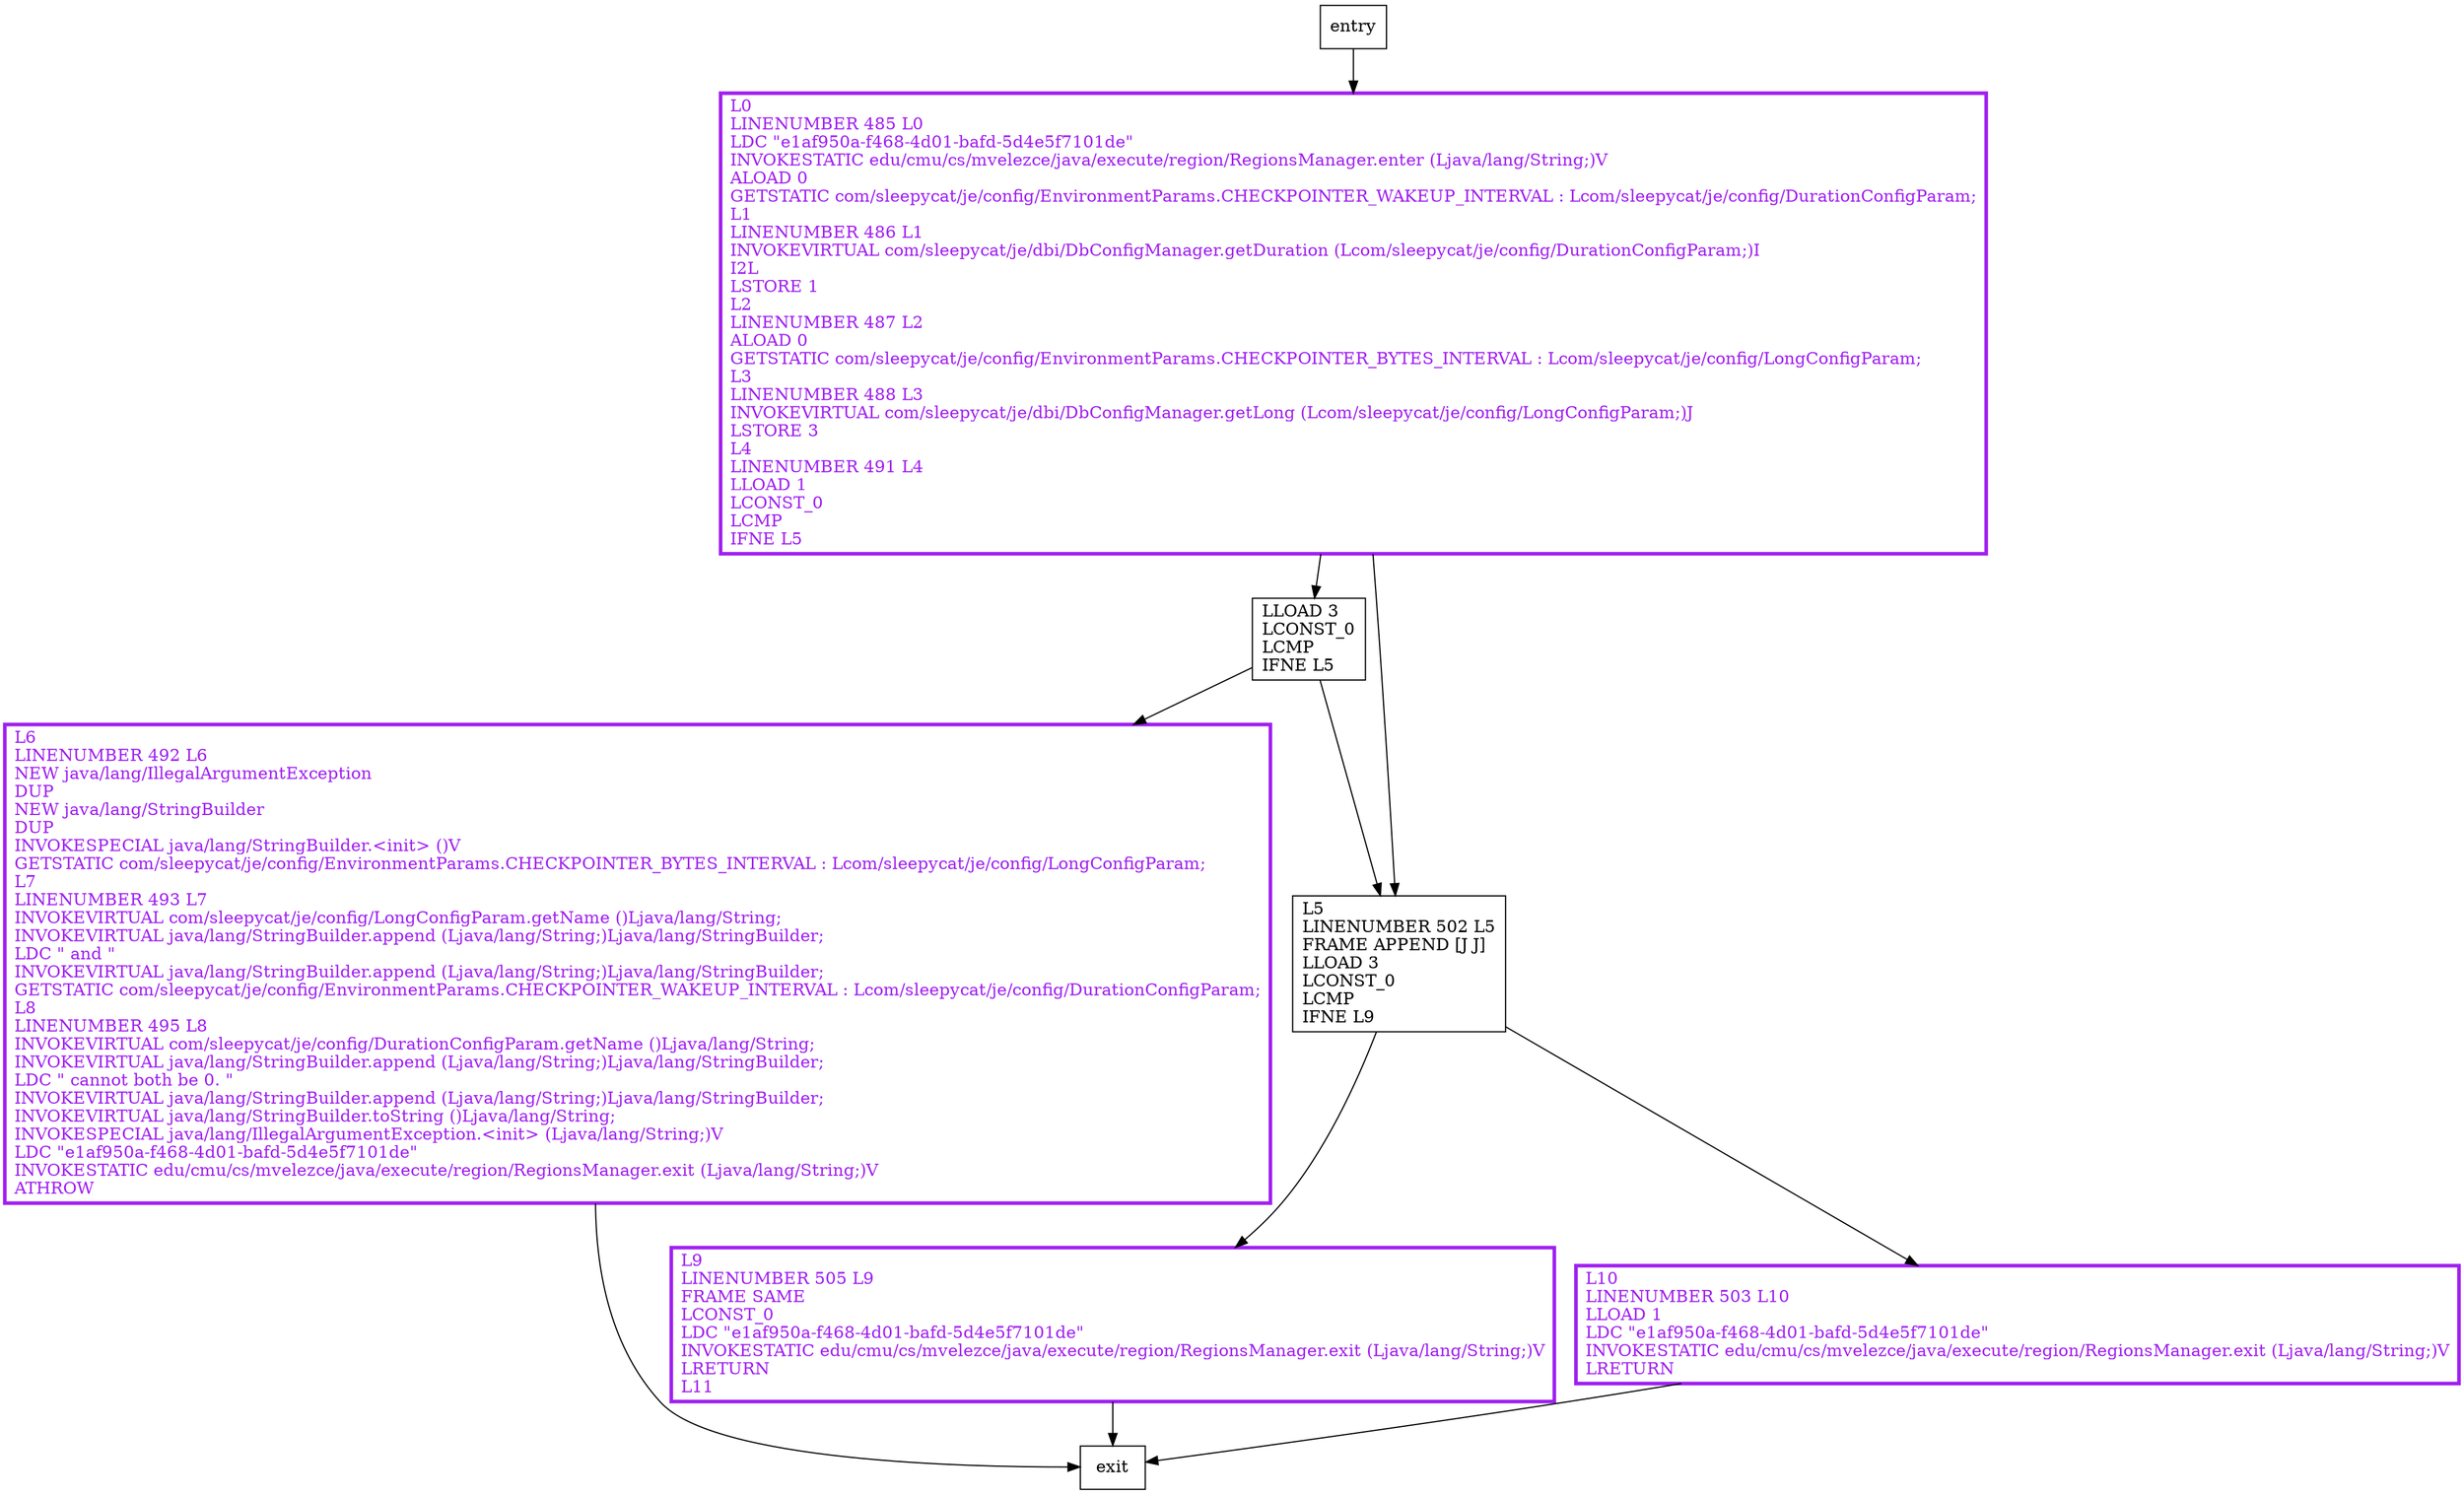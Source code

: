 digraph getWakeupPeriod {
node [shape=record];
1999002990 [label="L9\lLINENUMBER 505 L9\lFRAME SAME\lLCONST_0\lLDC \"e1af950a-f468-4d01-bafd-5d4e5f7101de\"\lINVOKESTATIC edu/cmu/cs/mvelezce/java/execute/region/RegionsManager.exit (Ljava/lang/String;)V\lLRETURN\lL11\l"];
1967809207 [label="LLOAD 3\lLCONST_0\lLCMP\lIFNE L5\l"];
380031035 [label="L10\lLINENUMBER 503 L10\lLLOAD 1\lLDC \"e1af950a-f468-4d01-bafd-5d4e5f7101de\"\lINVOKESTATIC edu/cmu/cs/mvelezce/java/execute/region/RegionsManager.exit (Ljava/lang/String;)V\lLRETURN\l"];
1154491661 [label="L6\lLINENUMBER 492 L6\lNEW java/lang/IllegalArgumentException\lDUP\lNEW java/lang/StringBuilder\lDUP\lINVOKESPECIAL java/lang/StringBuilder.\<init\> ()V\lGETSTATIC com/sleepycat/je/config/EnvironmentParams.CHECKPOINTER_BYTES_INTERVAL : Lcom/sleepycat/je/config/LongConfigParam;\lL7\lLINENUMBER 493 L7\lINVOKEVIRTUAL com/sleepycat/je/config/LongConfigParam.getName ()Ljava/lang/String;\lINVOKEVIRTUAL java/lang/StringBuilder.append (Ljava/lang/String;)Ljava/lang/StringBuilder;\lLDC \" and \"\lINVOKEVIRTUAL java/lang/StringBuilder.append (Ljava/lang/String;)Ljava/lang/StringBuilder;\lGETSTATIC com/sleepycat/je/config/EnvironmentParams.CHECKPOINTER_WAKEUP_INTERVAL : Lcom/sleepycat/je/config/DurationConfigParam;\lL8\lLINENUMBER 495 L8\lINVOKEVIRTUAL com/sleepycat/je/config/DurationConfigParam.getName ()Ljava/lang/String;\lINVOKEVIRTUAL java/lang/StringBuilder.append (Ljava/lang/String;)Ljava/lang/StringBuilder;\lLDC \" cannot both be 0. \"\lINVOKEVIRTUAL java/lang/StringBuilder.append (Ljava/lang/String;)Ljava/lang/StringBuilder;\lINVOKEVIRTUAL java/lang/StringBuilder.toString ()Ljava/lang/String;\lINVOKESPECIAL java/lang/IllegalArgumentException.\<init\> (Ljava/lang/String;)V\lLDC \"e1af950a-f468-4d01-bafd-5d4e5f7101de\"\lINVOKESTATIC edu/cmu/cs/mvelezce/java/execute/region/RegionsManager.exit (Ljava/lang/String;)V\lATHROW\l"];
758112613 [label="L0\lLINENUMBER 485 L0\lLDC \"e1af950a-f468-4d01-bafd-5d4e5f7101de\"\lINVOKESTATIC edu/cmu/cs/mvelezce/java/execute/region/RegionsManager.enter (Ljava/lang/String;)V\lALOAD 0\lGETSTATIC com/sleepycat/je/config/EnvironmentParams.CHECKPOINTER_WAKEUP_INTERVAL : Lcom/sleepycat/je/config/DurationConfigParam;\lL1\lLINENUMBER 486 L1\lINVOKEVIRTUAL com/sleepycat/je/dbi/DbConfigManager.getDuration (Lcom/sleepycat/je/config/DurationConfigParam;)I\lI2L\lLSTORE 1\lL2\lLINENUMBER 487 L2\lALOAD 0\lGETSTATIC com/sleepycat/je/config/EnvironmentParams.CHECKPOINTER_BYTES_INTERVAL : Lcom/sleepycat/je/config/LongConfigParam;\lL3\lLINENUMBER 488 L3\lINVOKEVIRTUAL com/sleepycat/je/dbi/DbConfigManager.getLong (Lcom/sleepycat/je/config/LongConfigParam;)J\lLSTORE 3\lL4\lLINENUMBER 491 L4\lLLOAD 1\lLCONST_0\lLCMP\lIFNE L5\l"];
1440122623 [label="L5\lLINENUMBER 502 L5\lFRAME APPEND [J J]\lLLOAD 3\lLCONST_0\lLCMP\lIFNE L9\l"];
entry;
exit;
1999002990 -> exit
entry -> 758112613
1967809207 -> 1154491661
1967809207 -> 1440122623
380031035 -> exit
1154491661 -> exit
758112613 -> 1967809207
758112613 -> 1440122623
1440122623 -> 1999002990
1440122623 -> 380031035
1999002990[fontcolor="purple", penwidth=3, color="purple"];
380031035[fontcolor="purple", penwidth=3, color="purple"];
1154491661[fontcolor="purple", penwidth=3, color="purple"];
758112613[fontcolor="purple", penwidth=3, color="purple"];
}
